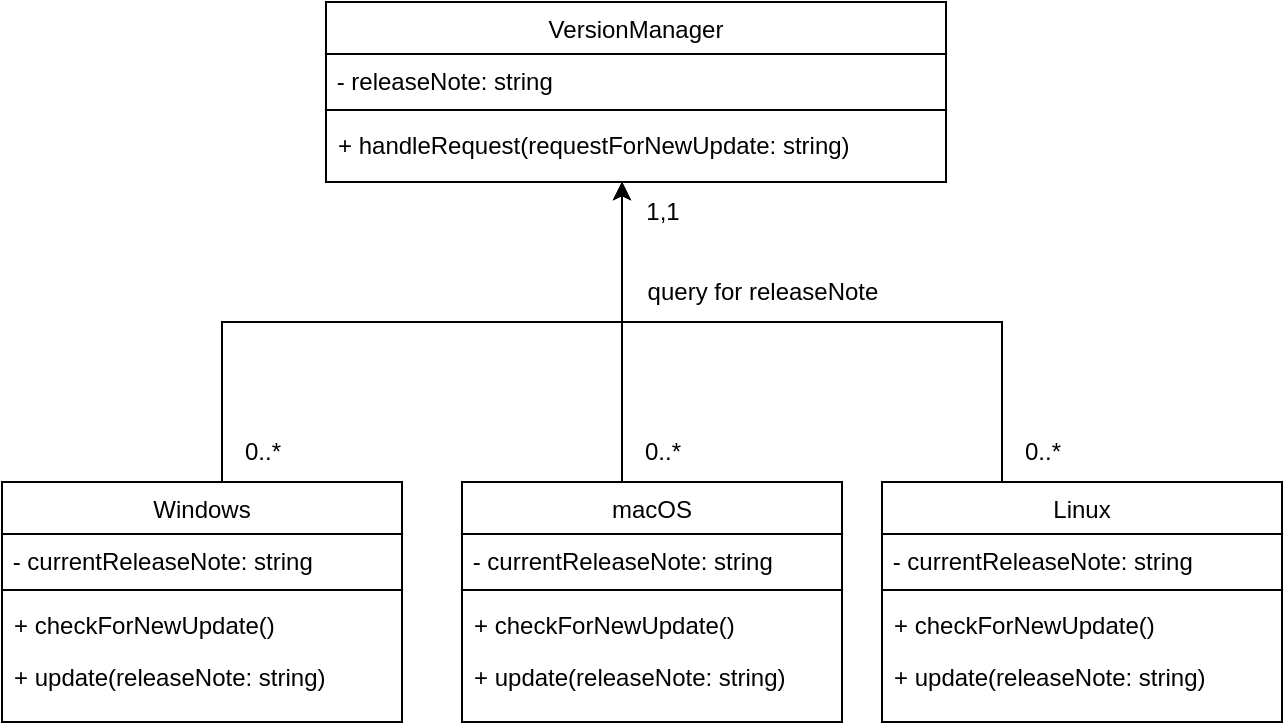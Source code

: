 <mxfile version="24.4.4" type="github">
  <diagram id="C5RBs43oDa-KdzZeNtuy" name="Page-1">
    <mxGraphModel dx="1877" dy="522" grid="1" gridSize="10" guides="1" tooltips="1" connect="1" arrows="1" fold="1" page="1" pageScale="1" pageWidth="827" pageHeight="1169" math="0" shadow="0">
      <root>
        <mxCell id="WIyWlLk6GJQsqaUBKTNV-0" />
        <mxCell id="WIyWlLk6GJQsqaUBKTNV-1" parent="WIyWlLk6GJQsqaUBKTNV-0" />
        <mxCell id="N-nAm3pmaitzlD8g2khc-1" value="VersionManager" style="swimlane;fontStyle=0;align=center;verticalAlign=top;childLayout=stackLayout;horizontal=1;startSize=26;horizontalStack=0;resizeParent=1;resizeLast=0;collapsible=1;marginBottom=0;rounded=0;shadow=0;strokeWidth=1;" parent="WIyWlLk6GJQsqaUBKTNV-1" vertex="1">
          <mxGeometry x="-568" y="350" width="310" height="90" as="geometry">
            <mxRectangle x="220" y="120" width="160" height="26" as="alternateBounds" />
          </mxGeometry>
        </mxCell>
        <mxCell id="-Mwey3P_AoE73lmkofvR-0" value="&amp;nbsp;- releaseNote: string" style="text;whiteSpace=wrap;html=1;" parent="N-nAm3pmaitzlD8g2khc-1" vertex="1">
          <mxGeometry y="26" width="310" height="24" as="geometry" />
        </mxCell>
        <mxCell id="N-nAm3pmaitzlD8g2khc-2" value="" style="line;html=1;strokeWidth=1;align=left;verticalAlign=middle;spacingTop=-1;spacingLeft=3;spacingRight=3;rotatable=0;labelPosition=right;points=[];portConstraint=eastwest;" parent="N-nAm3pmaitzlD8g2khc-1" vertex="1">
          <mxGeometry y="50" width="310" height="8" as="geometry" />
        </mxCell>
        <mxCell id="k-ajEF0ayGevOZXygwuD-5" value="+ handleRequest(requestForNewUpdate: string)" style="text;align=left;verticalAlign=top;spacingLeft=4;spacingRight=4;overflow=hidden;rotatable=0;points=[[0,0.5],[1,0.5]];portConstraint=eastwest;" parent="N-nAm3pmaitzlD8g2khc-1" vertex="1">
          <mxGeometry y="58" width="310" height="26" as="geometry" />
        </mxCell>
        <mxCell id="k-ajEF0ayGevOZXygwuD-44" value="1,1" style="text;html=1;align=center;verticalAlign=middle;resizable=0;points=[];autosize=1;strokeColor=none;fillColor=none;" parent="WIyWlLk6GJQsqaUBKTNV-1" vertex="1">
          <mxGeometry x="-420" y="440" width="40" height="30" as="geometry" />
        </mxCell>
        <mxCell id="UpZqjBtAHoS9Vxa9jhkQ-29" style="edgeStyle=orthogonalEdgeStyle;rounded=0;orthogonalLoop=1;jettySize=auto;html=1;endSize=12;endArrow=blockThin;endFill=1;" parent="WIyWlLk6GJQsqaUBKTNV-1" edge="1">
          <mxGeometry relative="1" as="geometry">
            <mxPoint x="-430" y="111" as="sourcePoint" />
          </mxGeometry>
        </mxCell>
        <mxCell id="-Mwey3P_AoE73lmkofvR-7" style="edgeStyle=orthogonalEdgeStyle;rounded=0;orthogonalLoop=1;jettySize=auto;html=1;" parent="WIyWlLk6GJQsqaUBKTNV-1" source="-Mwey3P_AoE73lmkofvR-1" target="N-nAm3pmaitzlD8g2khc-1" edge="1">
          <mxGeometry relative="1" as="geometry">
            <Array as="points">
              <mxPoint x="-620" y="510" />
              <mxPoint x="-420" y="510" />
            </Array>
          </mxGeometry>
        </mxCell>
        <mxCell id="-Mwey3P_AoE73lmkofvR-1" value="Windows" style="swimlane;fontStyle=0;align=center;verticalAlign=top;childLayout=stackLayout;horizontal=1;startSize=26;horizontalStack=0;resizeParent=1;resizeLast=0;collapsible=1;marginBottom=0;rounded=0;shadow=0;strokeWidth=1;" parent="WIyWlLk6GJQsqaUBKTNV-1" vertex="1">
          <mxGeometry x="-730" y="590" width="200" height="120" as="geometry">
            <mxRectangle x="220" y="120" width="160" height="26" as="alternateBounds" />
          </mxGeometry>
        </mxCell>
        <mxCell id="-Mwey3P_AoE73lmkofvR-32" value="&amp;nbsp;- currentReleaseNote: string" style="text;whiteSpace=wrap;html=1;" parent="-Mwey3P_AoE73lmkofvR-1" vertex="1">
          <mxGeometry y="26" width="200" height="24" as="geometry" />
        </mxCell>
        <mxCell id="-Mwey3P_AoE73lmkofvR-4" value="" style="line;html=1;strokeWidth=1;align=left;verticalAlign=middle;spacingTop=-1;spacingLeft=3;spacingRight=3;rotatable=0;labelPosition=right;points=[];portConstraint=eastwest;" parent="-Mwey3P_AoE73lmkofvR-1" vertex="1">
          <mxGeometry y="50" width="200" height="8" as="geometry" />
        </mxCell>
        <mxCell id="-Mwey3P_AoE73lmkofvR-5" value="+ checkForNewUpdate()" style="text;align=left;verticalAlign=top;spacingLeft=4;spacingRight=4;overflow=hidden;rotatable=0;points=[[0,0.5],[1,0.5]];portConstraint=eastwest;" parent="-Mwey3P_AoE73lmkofvR-1" vertex="1">
          <mxGeometry y="58" width="200" height="26" as="geometry" />
        </mxCell>
        <mxCell id="-Mwey3P_AoE73lmkofvR-6" value="+ update(releaseNote: string)" style="text;align=left;verticalAlign=top;spacingLeft=4;spacingRight=4;overflow=hidden;rotatable=0;points=[[0,0.5],[1,0.5]];portConstraint=eastwest;" parent="-Mwey3P_AoE73lmkofvR-1" vertex="1">
          <mxGeometry y="84" width="200" height="26" as="geometry" />
        </mxCell>
        <mxCell id="-Mwey3P_AoE73lmkofvR-18" style="edgeStyle=orthogonalEdgeStyle;rounded=0;orthogonalLoop=1;jettySize=auto;html=1;" parent="WIyWlLk6GJQsqaUBKTNV-1" source="-Mwey3P_AoE73lmkofvR-8" target="N-nAm3pmaitzlD8g2khc-1" edge="1">
          <mxGeometry relative="1" as="geometry">
            <Array as="points">
              <mxPoint x="-420" y="560" />
              <mxPoint x="-420" y="560" />
            </Array>
          </mxGeometry>
        </mxCell>
        <mxCell id="-Mwey3P_AoE73lmkofvR-8" value="macOS" style="swimlane;fontStyle=0;align=center;verticalAlign=top;childLayout=stackLayout;horizontal=1;startSize=26;horizontalStack=0;resizeParent=1;resizeLast=0;collapsible=1;marginBottom=0;rounded=0;shadow=0;strokeWidth=1;" parent="WIyWlLk6GJQsqaUBKTNV-1" vertex="1">
          <mxGeometry x="-500" y="590" width="190" height="120" as="geometry">
            <mxRectangle x="220" y="120" width="160" height="26" as="alternateBounds" />
          </mxGeometry>
        </mxCell>
        <mxCell id="-Mwey3P_AoE73lmkofvR-9" value="&amp;nbsp;- currentReleaseNote: string" style="text;whiteSpace=wrap;html=1;" parent="-Mwey3P_AoE73lmkofvR-8" vertex="1">
          <mxGeometry y="26" width="190" height="24" as="geometry" />
        </mxCell>
        <mxCell id="-Mwey3P_AoE73lmkofvR-10" value="" style="line;html=1;strokeWidth=1;align=left;verticalAlign=middle;spacingTop=-1;spacingLeft=3;spacingRight=3;rotatable=0;labelPosition=right;points=[];portConstraint=eastwest;" parent="-Mwey3P_AoE73lmkofvR-8" vertex="1">
          <mxGeometry y="50" width="190" height="8" as="geometry" />
        </mxCell>
        <mxCell id="-Mwey3P_AoE73lmkofvR-11" value="+ checkForNewUpdate()" style="text;align=left;verticalAlign=top;spacingLeft=4;spacingRight=4;overflow=hidden;rotatable=0;points=[[0,0.5],[1,0.5]];portConstraint=eastwest;" parent="-Mwey3P_AoE73lmkofvR-8" vertex="1">
          <mxGeometry y="58" width="190" height="26" as="geometry" />
        </mxCell>
        <mxCell id="-Mwey3P_AoE73lmkofvR-12" value="+ update(releaseNote: string)" style="text;align=left;verticalAlign=top;spacingLeft=4;spacingRight=4;overflow=hidden;rotatable=0;points=[[0,0.5],[1,0.5]];portConstraint=eastwest;" parent="-Mwey3P_AoE73lmkofvR-8" vertex="1">
          <mxGeometry y="84" width="190" height="26" as="geometry" />
        </mxCell>
        <mxCell id="-Mwey3P_AoE73lmkofvR-19" style="edgeStyle=orthogonalEdgeStyle;rounded=0;orthogonalLoop=1;jettySize=auto;html=1;" parent="WIyWlLk6GJQsqaUBKTNV-1" source="-Mwey3P_AoE73lmkofvR-13" target="N-nAm3pmaitzlD8g2khc-1" edge="1">
          <mxGeometry relative="1" as="geometry">
            <Array as="points">
              <mxPoint x="-230" y="510" />
              <mxPoint x="-420" y="510" />
            </Array>
          </mxGeometry>
        </mxCell>
        <mxCell id="-Mwey3P_AoE73lmkofvR-13" value="Linux" style="swimlane;fontStyle=0;align=center;verticalAlign=top;childLayout=stackLayout;horizontal=1;startSize=26;horizontalStack=0;resizeParent=1;resizeLast=0;collapsible=1;marginBottom=0;rounded=0;shadow=0;strokeWidth=1;" parent="WIyWlLk6GJQsqaUBKTNV-1" vertex="1">
          <mxGeometry x="-290" y="590" width="200" height="120" as="geometry">
            <mxRectangle x="220" y="120" width="160" height="26" as="alternateBounds" />
          </mxGeometry>
        </mxCell>
        <mxCell id="-Mwey3P_AoE73lmkofvR-14" value="&amp;nbsp;- currentReleaseNote: string" style="text;whiteSpace=wrap;html=1;" parent="-Mwey3P_AoE73lmkofvR-13" vertex="1">
          <mxGeometry y="26" width="200" height="24" as="geometry" />
        </mxCell>
        <mxCell id="-Mwey3P_AoE73lmkofvR-15" value="" style="line;html=1;strokeWidth=1;align=left;verticalAlign=middle;spacingTop=-1;spacingLeft=3;spacingRight=3;rotatable=0;labelPosition=right;points=[];portConstraint=eastwest;" parent="-Mwey3P_AoE73lmkofvR-13" vertex="1">
          <mxGeometry y="50" width="200" height="8" as="geometry" />
        </mxCell>
        <mxCell id="-Mwey3P_AoE73lmkofvR-16" value="+ checkForNewUpdate()" style="text;align=left;verticalAlign=top;spacingLeft=4;spacingRight=4;overflow=hidden;rotatable=0;points=[[0,0.5],[1,0.5]];portConstraint=eastwest;" parent="-Mwey3P_AoE73lmkofvR-13" vertex="1">
          <mxGeometry y="58" width="200" height="26" as="geometry" />
        </mxCell>
        <mxCell id="-Mwey3P_AoE73lmkofvR-17" value="+ update(releaseNote: string)" style="text;align=left;verticalAlign=top;spacingLeft=4;spacingRight=4;overflow=hidden;rotatable=0;points=[[0,0.5],[1,0.5]];portConstraint=eastwest;" parent="-Mwey3P_AoE73lmkofvR-13" vertex="1">
          <mxGeometry y="84" width="200" height="26" as="geometry" />
        </mxCell>
        <mxCell id="-Mwey3P_AoE73lmkofvR-20" value="query for releaseNote" style="text;html=1;align=center;verticalAlign=middle;resizable=0;points=[];autosize=1;strokeColor=none;fillColor=none;" parent="WIyWlLk6GJQsqaUBKTNV-1" vertex="1">
          <mxGeometry x="-420" y="480" width="140" height="30" as="geometry" />
        </mxCell>
        <mxCell id="-Mwey3P_AoE73lmkofvR-21" value="0..*" style="text;html=1;align=center;verticalAlign=middle;resizable=0;points=[];autosize=1;strokeColor=none;fillColor=none;" parent="WIyWlLk6GJQsqaUBKTNV-1" vertex="1">
          <mxGeometry x="-420" y="560" width="40" height="30" as="geometry" />
        </mxCell>
        <mxCell id="-Mwey3P_AoE73lmkofvR-22" value="0..*" style="text;html=1;align=center;verticalAlign=middle;resizable=0;points=[];autosize=1;strokeColor=none;fillColor=none;" parent="WIyWlLk6GJQsqaUBKTNV-1" vertex="1">
          <mxGeometry x="-620" y="560" width="40" height="30" as="geometry" />
        </mxCell>
        <mxCell id="-Mwey3P_AoE73lmkofvR-24" value="0..*" style="text;html=1;align=center;verticalAlign=middle;resizable=0;points=[];autosize=1;strokeColor=none;fillColor=none;" parent="WIyWlLk6GJQsqaUBKTNV-1" vertex="1">
          <mxGeometry x="-230" y="560" width="40" height="30" as="geometry" />
        </mxCell>
      </root>
    </mxGraphModel>
  </diagram>
</mxfile>
